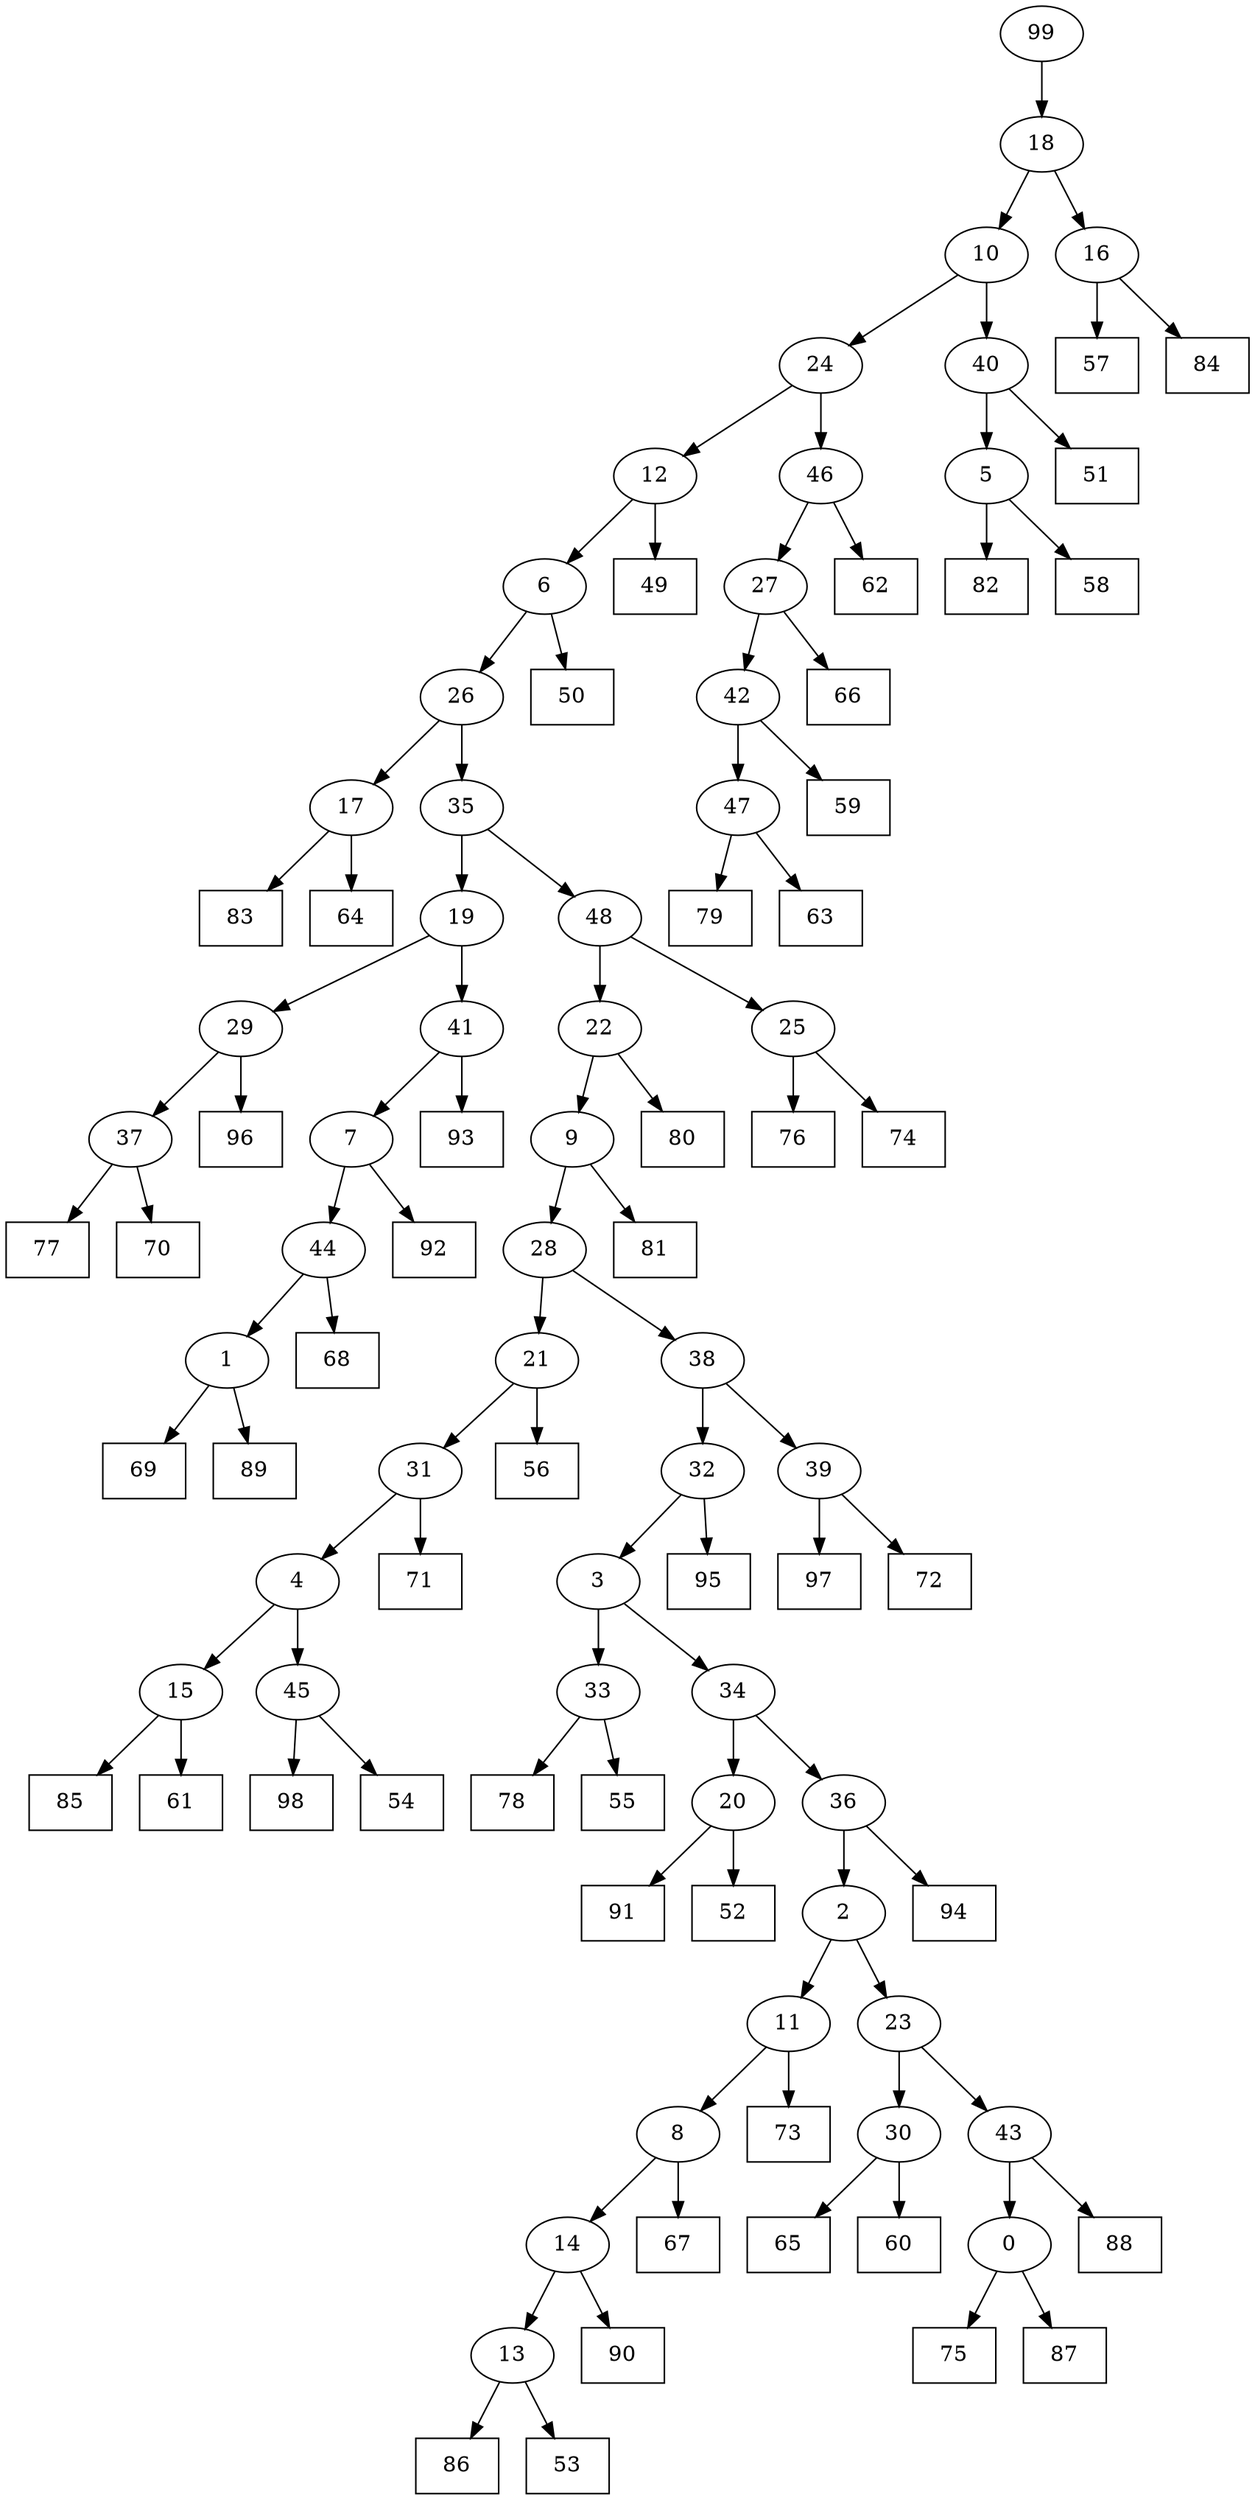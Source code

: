 digraph G {
0[label="0"];
1[label="1"];
2[label="2"];
3[label="3"];
4[label="4"];
5[label="5"];
6[label="6"];
7[label="7"];
8[label="8"];
9[label="9"];
10[label="10"];
11[label="11"];
12[label="12"];
13[label="13"];
14[label="14"];
15[label="15"];
16[label="16"];
17[label="17"];
18[label="18"];
19[label="19"];
20[label="20"];
21[label="21"];
22[label="22"];
23[label="23"];
24[label="24"];
25[label="25"];
26[label="26"];
27[label="27"];
28[label="28"];
29[label="29"];
30[label="30"];
31[label="31"];
32[label="32"];
33[label="33"];
34[label="34"];
35[label="35"];
36[label="36"];
37[label="37"];
38[label="38"];
39[label="39"];
40[label="40"];
41[label="41"];
42[label="42"];
43[label="43"];
44[label="44"];
45[label="45"];
46[label="46"];
47[label="47"];
48[label="48"];
49[shape=box,label="98"];
50[shape=box,label="83"];
51[shape=box,label="82"];
52[shape=box,label="77"];
53[shape=box,label="65"];
54[shape=box,label="80"];
55[shape=box,label="94"];
56[shape=box,label="54"];
57[shape=box,label="56"];
58[shape=box,label="62"];
59[shape=box,label="69"];
60[shape=box,label="96"];
61[shape=box,label="67"];
62[shape=box,label="91"];
63[shape=box,label="81"];
64[shape=box,label="73"];
65[shape=box,label="89"];
66[shape=box,label="97"];
67[shape=box,label="88"];
68[shape=box,label="78"];
69[shape=box,label="68"];
70[shape=box,label="59"];
71[shape=box,label="51"];
72[shape=box,label="75"];
73[shape=box,label="86"];
74[shape=box,label="64"];
75[shape=box,label="57"];
76[shape=box,label="58"];
77[shape=box,label="76"];
78[shape=box,label="85"];
79[shape=box,label="72"];
80[shape=box,label="92"];
81[shape=box,label="55"];
82[shape=box,label="49"];
83[shape=box,label="71"];
84[shape=box,label="90"];
85[shape=box,label="53"];
86[shape=box,label="60"];
87[shape=box,label="84"];
88[shape=box,label="87"];
89[shape=box,label="74"];
90[shape=box,label="93"];
91[shape=box,label="66"];
92[shape=box,label="95"];
93[shape=box,label="50"];
94[shape=box,label="70"];
95[shape=box,label="52"];
96[shape=box,label="79"];
97[shape=box,label="63"];
98[shape=box,label="61"];
99[label="99"];
24->46 ;
30->53 ;
16->75 ;
35->48 ;
13->73 ;
30->86 ;
7->80 ;
99->18 ;
45->49 ;
15->98 ;
40->71 ;
6->93 ;
16->87 ;
17->50 ;
18->10 ;
26->35 ;
42->70 ;
28->38 ;
10->24 ;
24->12 ;
39->66 ;
33->68 ;
35->19 ;
47->97 ;
18->16 ;
8->61 ;
25->89 ;
2->11 ;
39->79 ;
25->77 ;
20->62 ;
15->78 ;
3->34 ;
46->58 ;
23->43 ;
7->44 ;
11->8 ;
5->51 ;
33->81 ;
14->13 ;
11->64 ;
29->37 ;
32->92 ;
48->25 ;
4->45 ;
45->56 ;
46->27 ;
27->91 ;
26->17 ;
9->63 ;
12->82 ;
31->83 ;
44->69 ;
5->76 ;
43->0 ;
0->88 ;
3->33 ;
19->29 ;
29->60 ;
43->67 ;
42->47 ;
47->96 ;
8->14 ;
14->84 ;
0->72 ;
36->55 ;
48->22 ;
22->9 ;
9->28 ;
37->94 ;
38->39 ;
13->85 ;
2->23 ;
23->30 ;
4->15 ;
21->31 ;
31->4 ;
1->59 ;
1->65 ;
28->21 ;
21->57 ;
27->42 ;
12->6 ;
6->26 ;
37->52 ;
34->36 ;
36->2 ;
22->54 ;
10->40 ;
40->5 ;
44->1 ;
34->20 ;
20->95 ;
17->74 ;
19->41 ;
41->7 ;
41->90 ;
38->32 ;
32->3 ;
}
